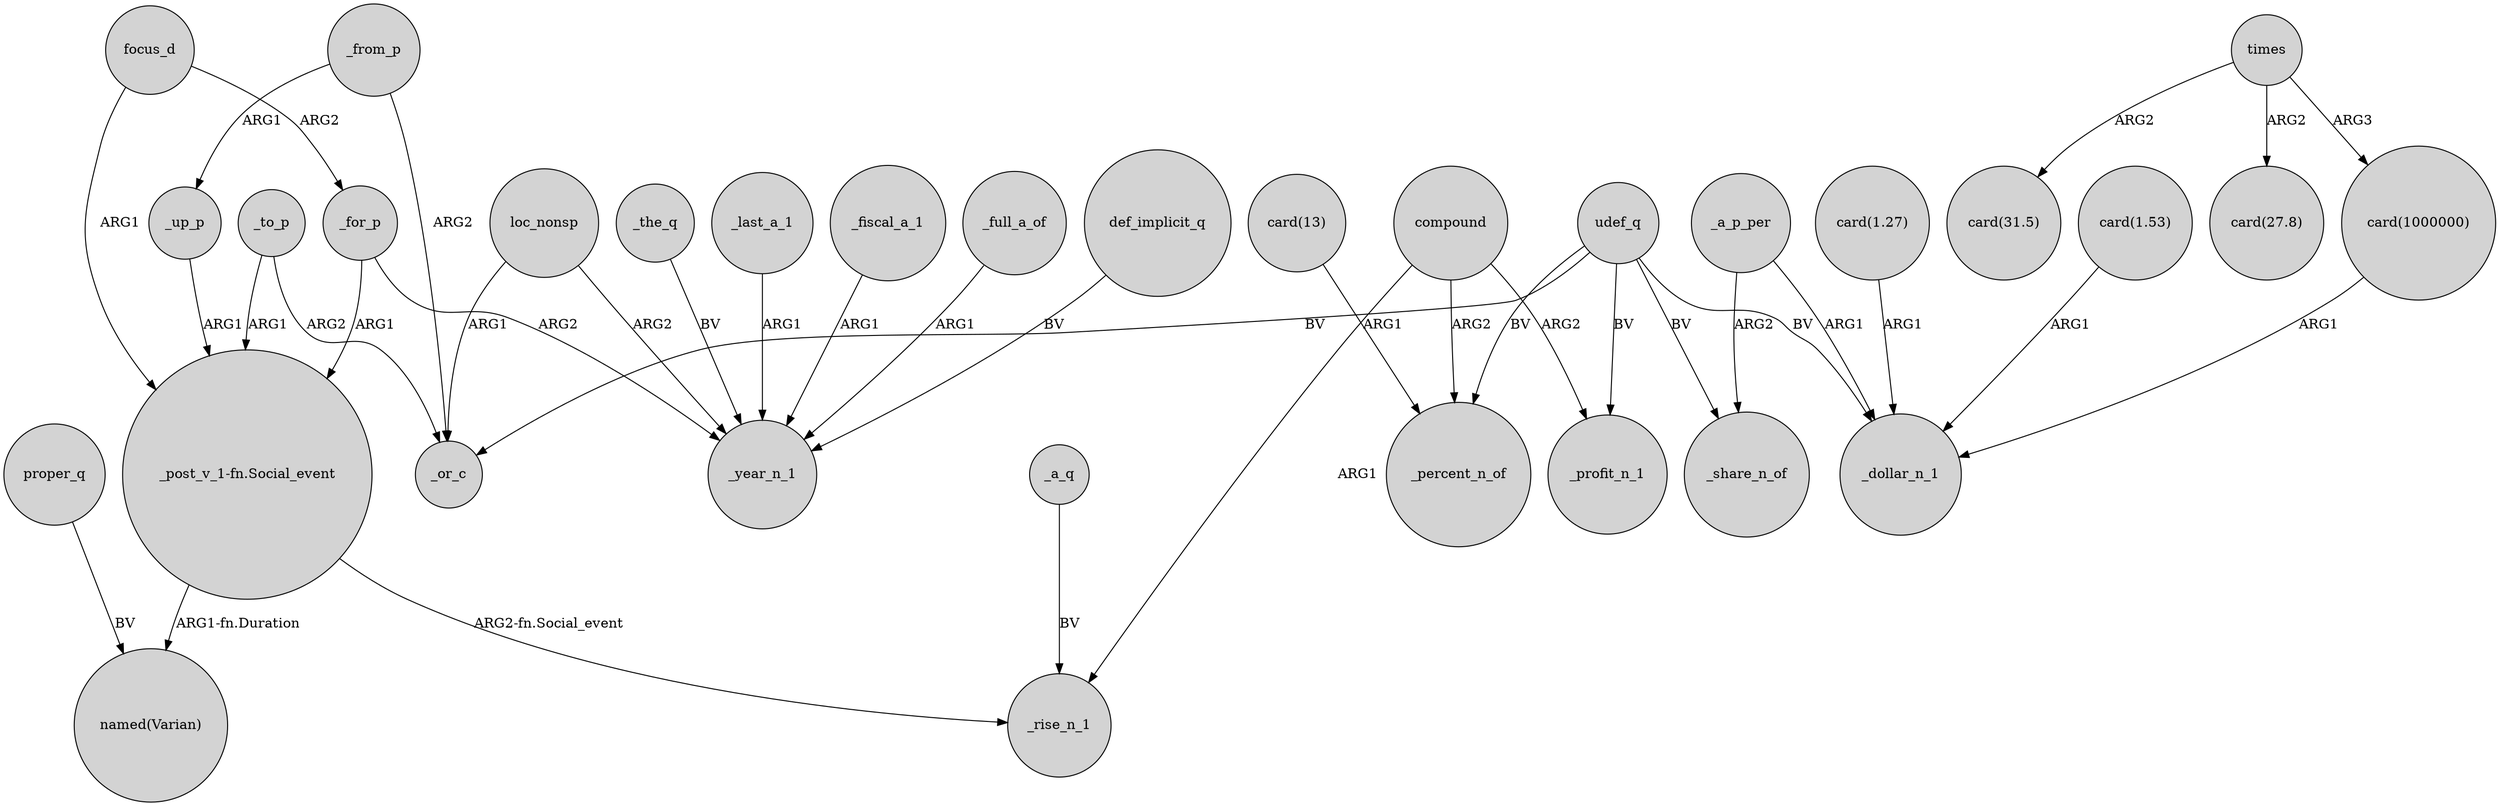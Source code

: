 digraph {
	node [shape=circle style=filled]
	proper_q -> "named(Varian)" [label=BV]
	_a_q -> _rise_n_1 [label=BV]
	_to_p -> _or_c [label=ARG2]
	compound -> _rise_n_1 [label=ARG1]
	times -> "card(31.5)" [label=ARG2]
	_fiscal_a_1 -> _year_n_1 [label=ARG1]
	_full_a_of -> _year_n_1 [label=ARG1]
	_to_p -> "_post_v_1-fn.Social_event" [label=ARG1]
	def_implicit_q -> _year_n_1 [label=BV]
	"card(1.27)" -> _dollar_n_1 [label=ARG1]
	times -> "card(1000000)" [label=ARG3]
	udef_q -> _profit_n_1 [label=BV]
	times -> "card(27.8)" [label=ARG2]
	loc_nonsp -> _year_n_1 [label=ARG2]
	udef_q -> _or_c [label=BV]
	_a_p_per -> _share_n_of [label=ARG2]
	"card(13)" -> _percent_n_of [label=ARG1]
	_the_q -> _year_n_1 [label=BV]
	udef_q -> _percent_n_of [label=BV]
	focus_d -> "_post_v_1-fn.Social_event" [label=ARG1]
	compound -> _profit_n_1 [label=ARG2]
	udef_q -> _share_n_of [label=BV]
	compound -> _percent_n_of [label=ARG2]
	_last_a_1 -> _year_n_1 [label=ARG1]
	udef_q -> _dollar_n_1 [label=BV]
	"card(1000000)" -> _dollar_n_1 [label=ARG1]
	_from_p -> _or_c [label=ARG2]
	"_post_v_1-fn.Social_event" -> _rise_n_1 [label="ARG2-fn.Social_event"]
	loc_nonsp -> _or_c [label=ARG1]
	_a_p_per -> _dollar_n_1 [label=ARG1]
	_up_p -> "_post_v_1-fn.Social_event" [label=ARG1]
	_for_p -> "_post_v_1-fn.Social_event" [label=ARG1]
	_for_p -> _year_n_1 [label=ARG2]
	_from_p -> _up_p [label=ARG1]
	focus_d -> _for_p [label=ARG2]
	"card(1.53)" -> _dollar_n_1 [label=ARG1]
	"_post_v_1-fn.Social_event" -> "named(Varian)" [label="ARG1-fn.Duration"]
}
